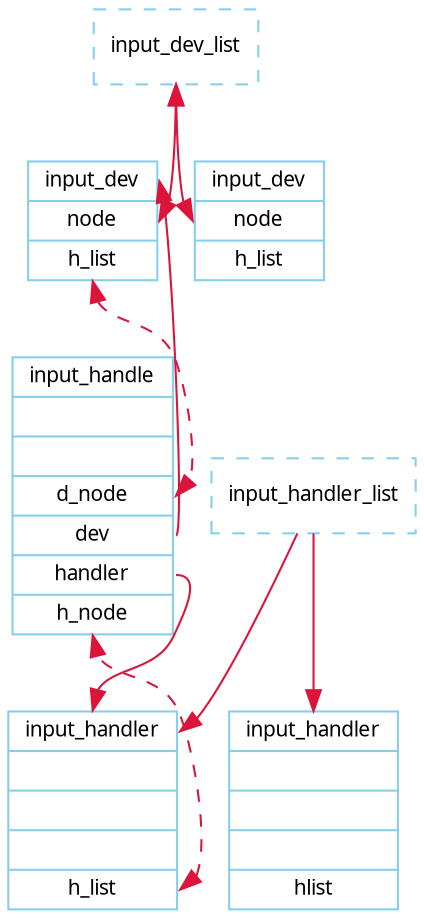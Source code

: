 /*
node
color: naveblue, skyblue, red, red4, crimson, forestgreen, limegreen
style: solid, dotted, dashed, bold, rounded, filled
shape: box, polygon, ellipse, plaintext
*/

/*
edge
color: naveblue, skyblue, red, red4, crimson, forestgreen, limegreen
style: solid, dotted, dashed, bold
*/

/*
rankdir: TB BT LR RL
*/

/*
digraph example{
	fontname = "Verdana";
	fontsize = 10;
	rankdir=TB;

	node [fontname = "Verdana", fontsize = 10, color="skyblue", shape="record"];
	edge [fontname = "Verdana", fontsize = 10, color="crimson", style="solid"];

	st_hash_type [label="{<head>st_hash_type|(*compare)|(*hash)}"];
	st_table_entry [label="{<head>st_table_entry|hash|key|record|<next>next}"];
	st_table [label="{st_table|<type>type|num_bins|num_entries|<bins>bins}"];

	st_table:bins -> st_table_entry:head;
	st_table:type -> st_hash_type:head;
	st_table_entry:next -> st_table_entry:head [style="dashed", color="forestgreen"];
}
*/

digraph input_subsystem{
	fontname = "Verdana";
	fontsize = 10;
	rankdir=TB;

	node [fontname = "Verdana", fontsize = 10, color="skyblue", shape="record"];
	edge [fontname = "Verdana", fontsize = 10, color="crimson", style="solid"];

	{rank=same;input_devA input_devB}
	{rank=same;input_handlerA input_handlerB}
	input_dev_list[style="dashed"]
	input_devA[label="{<head>input_dev|<s_node>node|<h_list>h_list}"];
	input_devB[label="{<head>input_dev|<s_node>node|<h_list>h_list}"];
	input_handle [label="{<head>input_handle|||<d_node>d_node|<s_dev>dev|<s_handler>handler|<h_node>h_node}"];
	input_handlerA [label="{<head>input_handler||||<h_list>h_list}"];
	input_handlerB [label="{<head>input_handler||||<h_list>hlist}"];
	input_handler_list[style="dashed"]

	input_dev_list->input_devA:s_node[dir="both"]
	input_dev_list->input_devB:s_node[dir="both"]
	//input_devA:s_node->input_devB:s_node[dir="both", style="dotted", constraint=false]
	input_devA:h_list->input_handle:d_node[dir="both", style="dashed"]
	input_handle:s_dev->input_devA:head
	input_handle:s_handler->input_handlerA:head
	input_handlerA:h_list->input_handle:h_node[dir="both", style="dashed"]
	input_handler_list->input_handlerA:head
	input_handler_list->input_handlerB

	//{rank=same; input_dev_list input_handler_list}
	//{rank=same; input_devA input_devB}
	//{rank=same; input_handlerA:head input_handlerB:head}

}
